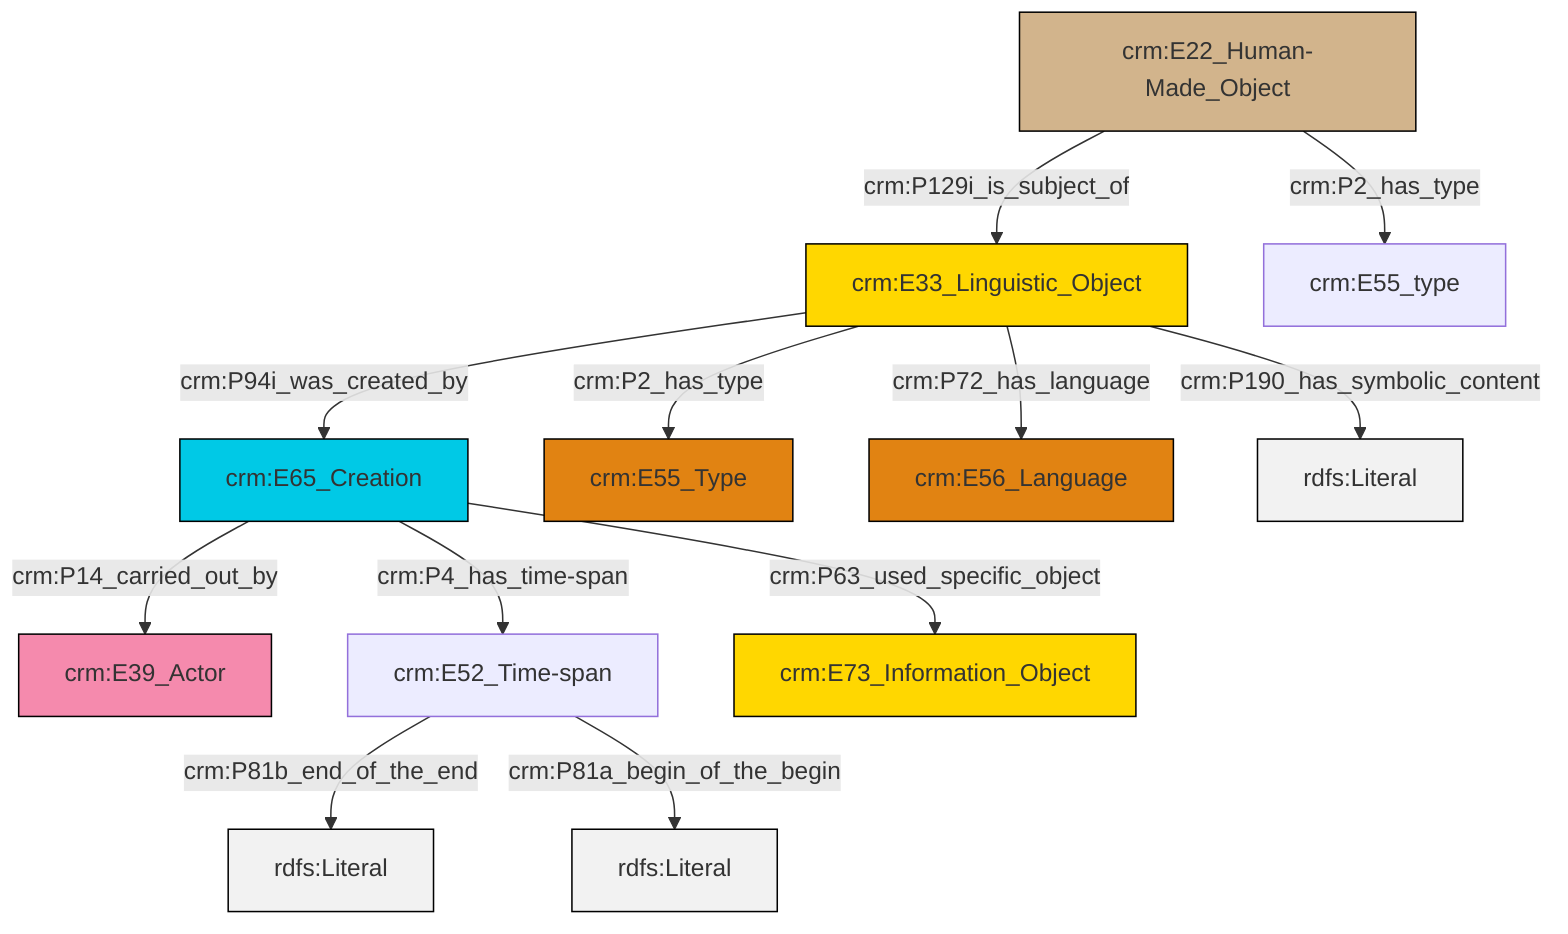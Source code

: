 graph TD
classDef Literal fill:#f2f2f2,stroke:#000000;
classDef CRM_Entity fill:#FFFFFF,stroke:#000000;
classDef Temporal_Entity fill:#00C9E6, stroke:#000000;
classDef Type fill:#E18312, stroke:#000000;
classDef Time-Span fill:#2C9C91, stroke:#000000;
classDef Appellation fill:#FFEB7F, stroke:#000000;
classDef Place fill:#008836, stroke:#000000;
classDef Persistent_Item fill:#B266B2, stroke:#000000;
classDef Conceptual_Object fill:#FFD700, stroke:#000000;
classDef Physical_Thing fill:#D2B48C, stroke:#000000;
classDef Actor fill:#f58aad, stroke:#000000;
classDef PC_Classes fill:#4ce600, stroke:#000000;
classDef Multi fill:#cccccc,stroke:#000000;

0["crm:E65_Creation"]:::Temporal_Entity -->|crm:P14_carried_out_by| 1["crm:E39_Actor"]:::Actor
2["crm:E33_Linguistic_Object"]:::Conceptual_Object -->|crm:P2_has_type| 3["crm:E55_Type"]:::Type
4["crm:E52_Time-span"]:::Default -->|crm:P81b_end_of_the_end| 5[rdfs:Literal]:::Literal
9["crm:E22_Human-Made_Object"]:::Physical_Thing -->|crm:P2_has_type| 10["crm:E55_type"]:::Default
0["crm:E65_Creation"]:::Temporal_Entity -->|crm:P4_has_time-span| 4["crm:E52_Time-span"]:::Default
4["crm:E52_Time-span"]:::Default -->|crm:P81a_begin_of_the_begin| 12[rdfs:Literal]:::Literal
2["crm:E33_Linguistic_Object"]:::Conceptual_Object -->|crm:P94i_was_created_by| 0["crm:E65_Creation"]:::Temporal_Entity
2["crm:E33_Linguistic_Object"]:::Conceptual_Object -->|crm:P72_has_language| 6["crm:E56_Language"]:::Type
0["crm:E65_Creation"]:::Temporal_Entity -->|crm:P63_used_specific_object| 17["crm:E73_Information_Object"]:::Conceptual_Object
2["crm:E33_Linguistic_Object"]:::Conceptual_Object -->|crm:P190_has_symbolic_content| 20[rdfs:Literal]:::Literal
9["crm:E22_Human-Made_Object"]:::Physical_Thing -->|crm:P129i_is_subject_of| 2["crm:E33_Linguistic_Object"]:::Conceptual_Object